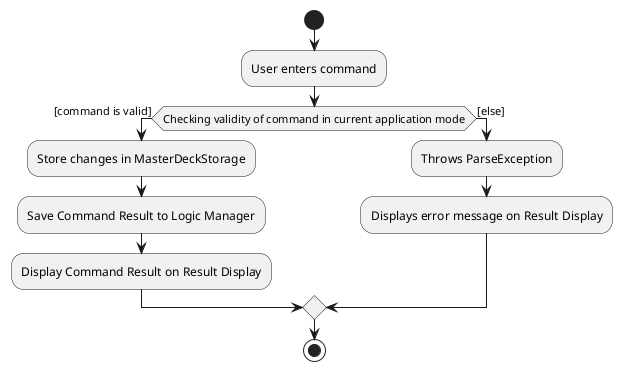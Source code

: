 @startuml

start
:User enters command;

if (Checking validity of command in current application mode) then ([command is valid])
    :Store changes in MasterDeckStorage;
    :Save Command Result to Logic Manager;
    :Display Command Result on Result Display;
else ([else])
    :Throws ParseException;
    :Displays error message on Result Display;

endif

stop
@enduml

